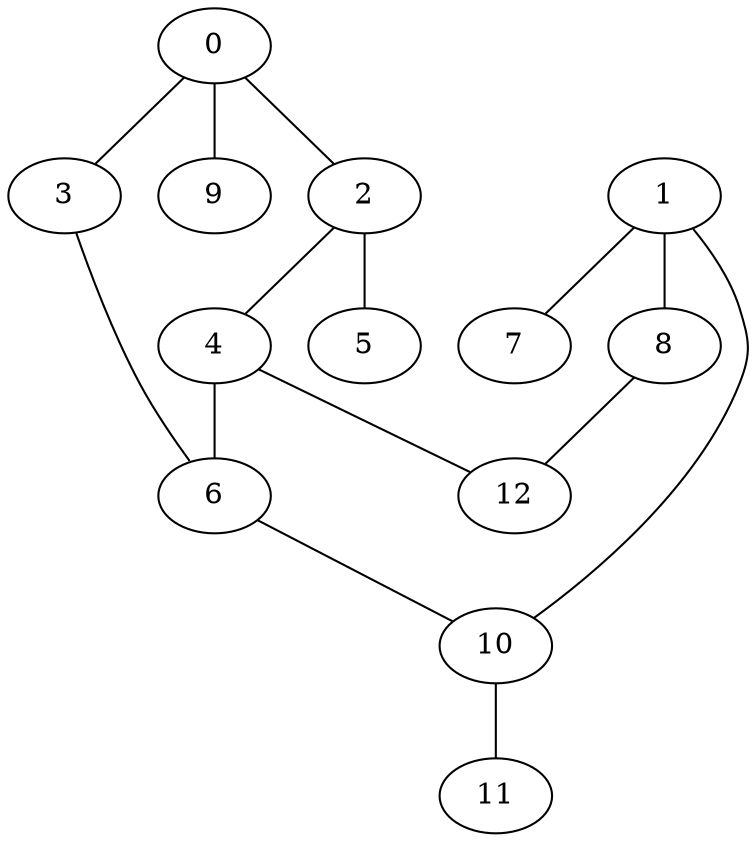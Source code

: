 graph "sampletest150-mod2_image14.bmp" {
	0	 [type=intersection,
		x=413,
		y=258];
	2	 [type=intersection,
		x=306,
		y=190];
	0 -- 2	 [angle0=".57",
		frequency=1,
		type0=line];
	3	 [type=corner,
		x=253,
		y=344];
	0 -- 3	 [angle0="-.49",
		frequency=1,
		type0=line];
	9	 [type=endpoint,
		x=501,
		y=257];
	0 -- 9	 [angle0="-.01",
		frequency=1,
		type0=line];
	1	 [type=intersection,
		x=114,
		y=267];
	7	 [type=endpoint,
		x=18,
		y=262];
	1 -- 7	 [angle0=".05",
		frequency=1,
		type0=line];
	8	 [type=corner,
		x=118,
		y=249];
	1 -- 8	 [angle0="-1.35",
		frequency=1,
		type0=line];
	10	 [type=intersection,
		x=197,
		y=316];
	1 -- 10	 [angle0=".53",
		frequency=1,
		type0=line];
	4	 [type=intersection,
		x=299,
		y=190];
	2 -- 4	 [angle0=".00",
		frequency=1,
		type0=line];
	5	 [type=endpoint,
		x=366,
		y=112];
	2 -- 5	 [angle0="-.92",
		frequency=1,
		type0=line];
	6	 [type=intersection,
		x=206,
		y=315];
	3 -- 6	 [angle0=".55",
		frequency=1,
		type0=line];
	4 -- 6	 [angle0="-.93",
		frequency=1,
		type0=line];
	12	 [type=corner,
		x=257,
		y=173];
	4 -- 12	 [angle0=".38",
		frequency=1,
		type0=line];
	6 -- 10	 [angle0="-.11",
		frequency=1,
		type0=line];
	8 -- 12	 [angle0="-.50",
		frequency=1,
		type0=line];
	11	 [type=endpoint,
		x=131,
		y=402];
	10 -- 11	 [angle0="-.92",
		frequency=1,
		type0=line];
}

